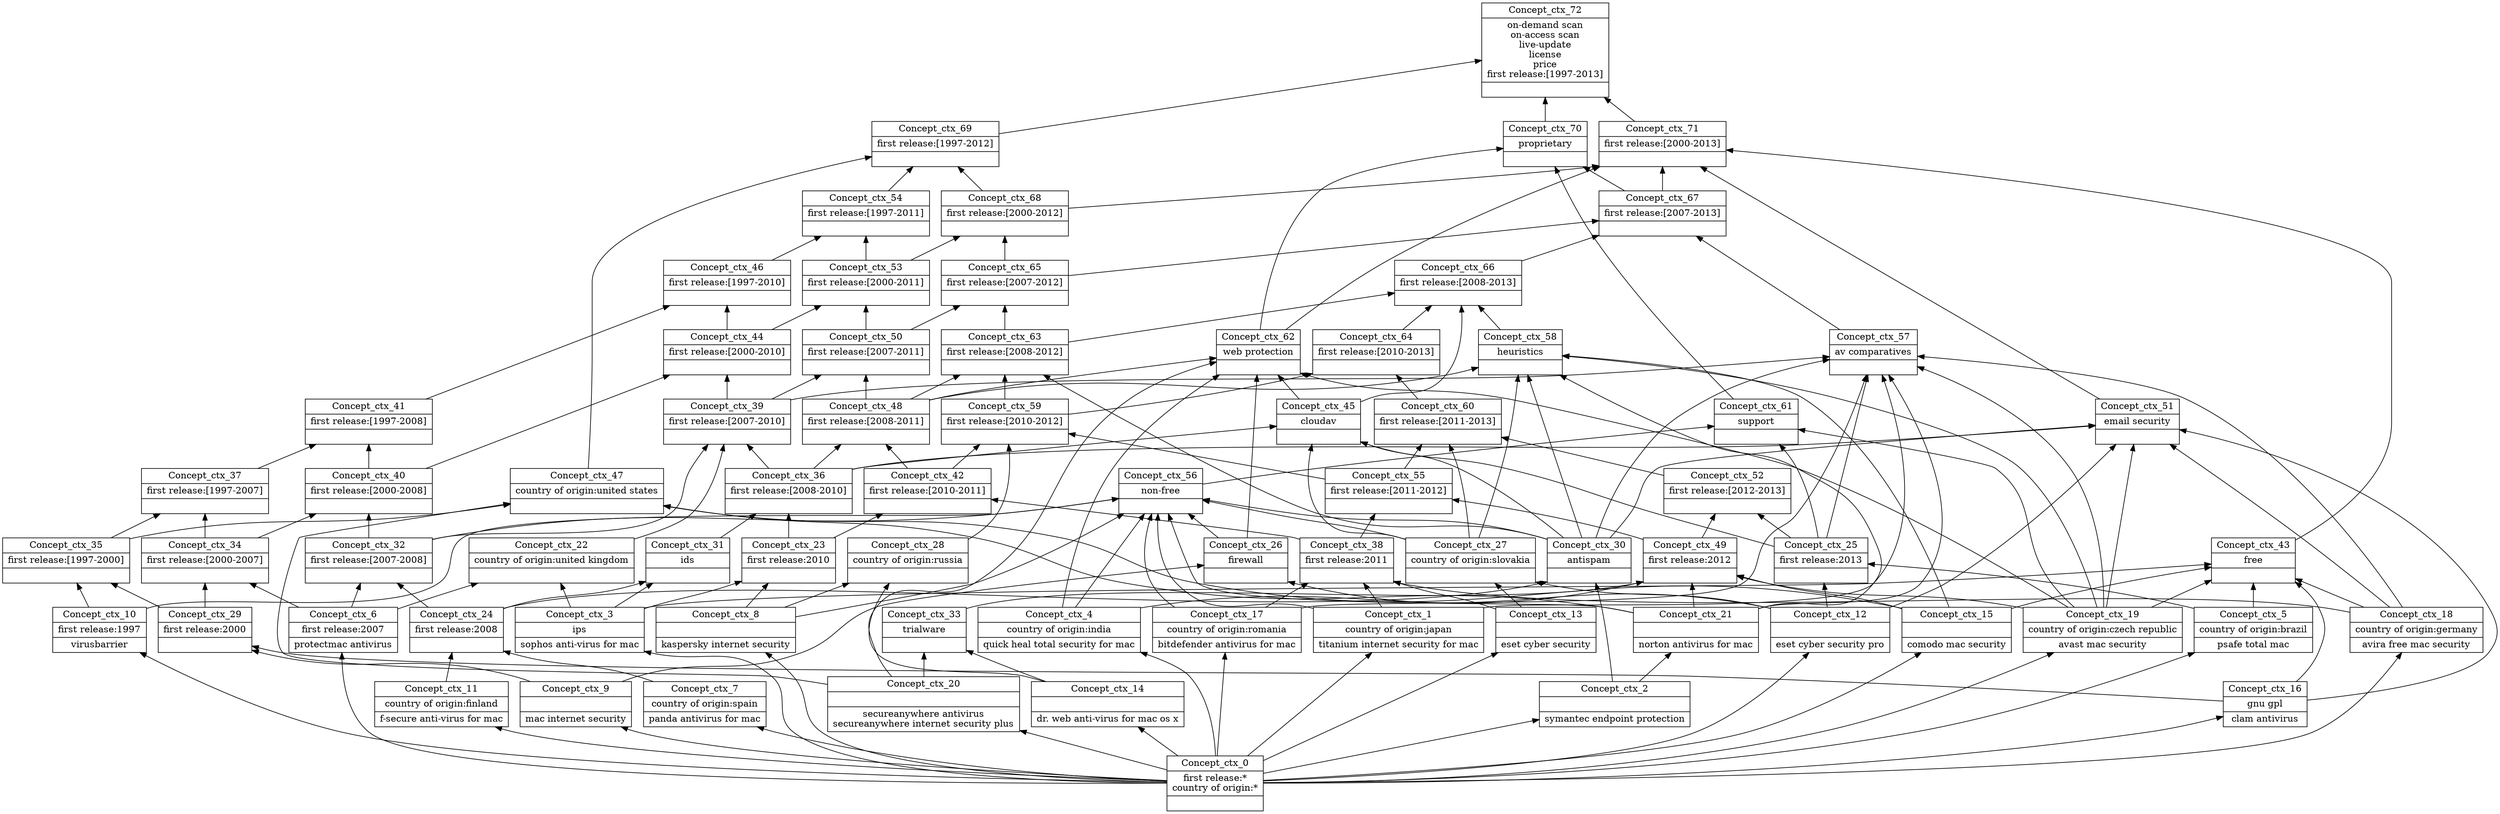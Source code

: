 digraph G { 
	rankdir=BT;
subgraph ctx { 
label="ctx";
1 [shape=record,label="{Concept_ctx_0|first release:*\ncountry of origin:*\n|}"];
2 [shape=record,label="{Concept_ctx_16|gnu gpl\n|clam antivirus\n}"];
3 [shape=record,label="{Concept_ctx_19|country of origin:czech republic\n|avast mac security\n}"];
4 [shape=record,label="{Concept_ctx_5|country of origin:brazil\n|psafe total mac\n}"];
5 [shape=record,label="{Concept_ctx_12||eset cyber security pro\n}"];
6 [shape=record,label="{Concept_ctx_10|first release:1997\n|virusbarrier\n}"];
7 [shape=record,label="{Concept_ctx_9||mac internet security\n}"];
8 [shape=record,label="{Concept_ctx_6|first release:2007\n|protectmac antivirus\n}"];
9 [shape=record,label="{Concept_ctx_8||kaspersky internet security\n}"];
10 [shape=record,label="{Concept_ctx_18|country of origin:germany\n|avira free mac security\n}"];
11 [shape=record,label="{Concept_ctx_13||eset cyber security\n}"];
12 [shape=record,label="{Concept_ctx_2||symantec endpoint protection\n}"];
13 [shape=record,label="{Concept_ctx_3|ips\n|sophos anti-virus for mac\n}"];
14 [shape=record,label="{Concept_ctx_17|country of origin:romania\n|bitdefender antivirus for mac\n}"];
15 [shape=record,label="{Concept_ctx_15||comodo mac security\n}"];
16 [shape=record,label="{Concept_ctx_14||dr. web anti-virus for mac os x\n}"];
17 [shape=record,label="{Concept_ctx_11|country of origin:finland\n|f-secure anti-virus for mac\n}"];
18 [shape=record,label="{Concept_ctx_7|country of origin:spain\n|panda antivirus for mac\n}"];
19 [shape=record,label="{Concept_ctx_4|country of origin:india\n|quick heal total security for mac\n}"];
20 [shape=record,label="{Concept_ctx_1|country of origin:japan\n|titanium internet security for mac\n}"];
21 [shape=record,label="{Concept_ctx_24|first release:2008\n|}"];
22 [shape=record,label="{Concept_ctx_20||secureanywhere antivirus\nsecureanywhere internet security plus\n}"];
23 [shape=record,label="{Concept_ctx_29|first release:2000\n|}"];
24 [shape=record,label="{Concept_ctx_23|first release:2010\n|}"];
25 [shape=record,label="{Concept_ctx_26|firewall\n|}"];
26 [shape=record,label="{Concept_ctx_21||norton antivirus for mac\n}"];
27 [shape=record,label="{Concept_ctx_25|first release:2013\n|}"];
28 [shape=record,label="{Concept_ctx_28|country of origin:russia\n|}"];
29 [shape=record,label="{Concept_ctx_27|country of origin:slovakia\n|}"];
30 [shape=record,label="{Concept_ctx_22|country of origin:united kingdom\n|}"];
31 [shape=record,label="{Concept_ctx_30|antispam\n|}"];
32 [shape=record,label="{Concept_ctx_33|trialware\n|}"];
33 [shape=record,label="{Concept_ctx_35|first release:[1997-2000]\n|}"];
34 [shape=record,label="{Concept_ctx_34|first release:[2000-2007]\n|}"];
35 [shape=record,label="{Concept_ctx_31|ids\n|}"];
36 [shape=record,label="{Concept_ctx_32|first release:[2007-2008]\n|}"];
37 [shape=record,label="{Concept_ctx_38|first release:2011\n|}"];
38 [shape=record,label="{Concept_ctx_36|first release:[2008-2010]\n|}"];
39 [shape=record,label="{Concept_ctx_37|first release:[1997-2007]\n|}"];
40 [shape=record,label="{Concept_ctx_40|first release:[2000-2008]\n|}"];
41 [shape=record,label="{Concept_ctx_39|first release:[2007-2010]\n|}"];
42 [shape=record,label="{Concept_ctx_43|free\n|}"];
43 [shape=record,label="{Concept_ctx_42|first release:[2010-2011]\n|}"];
44 [shape=record,label="{Concept_ctx_41|first release:[1997-2008]\n|}"];
45 [shape=record,label="{Concept_ctx_44|first release:[2000-2010]\n|}"];
46 [shape=record,label="{Concept_ctx_45|cloudav\n|}"];
47 [shape=record,label="{Concept_ctx_49|first release:2012\n|}"];
48 [shape=record,label="{Concept_ctx_48|first release:[2008-2011]\n|}"];
49 [shape=record,label="{Concept_ctx_46|first release:[1997-2010]\n|}"];
50 [shape=record,label="{Concept_ctx_47|country of origin:united states\n|}"];
51 [shape=record,label="{Concept_ctx_51|email security\n|}"];
52 [shape=record,label="{Concept_ctx_50|first release:[2007-2011]\n|}"];
53 [shape=record,label="{Concept_ctx_52|first release:[2012-2013]\n|}"];
54 [shape=record,label="{Concept_ctx_53|first release:[2000-2011]\n|}"];
55 [shape=record,label="{Concept_ctx_55|first release:[2011-2012]\n|}"];
56 [shape=record,label="{Concept_ctx_54|first release:[1997-2011]\n|}"];
57 [shape=record,label="{Concept_ctx_58|heuristics\n|}"];
58 [shape=record,label="{Concept_ctx_57|av comparatives\n|}"];
59 [shape=record,label="{Concept_ctx_56|non-free\n|}"];
60 [shape=record,label="{Concept_ctx_59|first release:[2010-2012]\n|}"];
61 [shape=record,label="{Concept_ctx_60|first release:[2011-2013]\n|}"];
62 [shape=record,label="{Concept_ctx_61|support\n|}"];
63 [shape=record,label="{Concept_ctx_62|web protection\n|}"];
64 [shape=record,label="{Concept_ctx_63|first release:[2008-2012]\n|}"];
65 [shape=record,label="{Concept_ctx_64|first release:[2010-2013]\n|}"];
66 [shape=record,label="{Concept_ctx_65|first release:[2007-2012]\n|}"];
67 [shape=record,label="{Concept_ctx_66|first release:[2008-2013]\n|}"];
68 [shape=record,label="{Concept_ctx_68|first release:[2000-2012]\n|}"];
69 [shape=record,label="{Concept_ctx_67|first release:[2007-2013]\n|}"];
70 [shape=record,label="{Concept_ctx_69|first release:[1997-2012]\n|}"];
71 [shape=record,label="{Concept_ctx_70|proprietary\n|}"];
72 [shape=record,label="{Concept_ctx_71|first release:[2000-2013]\n|}"];
73 [shape=record,label="{Concept_ctx_72|on-demand scan\non-access scan\nlive-update\nlicense\nprice\nfirst release:[1997-2013]\n|}"];
	1 -> 2
	1 -> 3
	1 -> 4
	1 -> 5
	1 -> 6
	1 -> 7
	1 -> 8
	1 -> 9
	1 -> 10
	1 -> 11
	1 -> 12
	1 -> 13
	1 -> 14
	1 -> 15
	1 -> 16
	1 -> 17
	1 -> 18
	1 -> 19
	1 -> 20
	18 -> 21
	17 -> 21
	1 -> 22
	2 -> 23
	7 -> 23
	9 -> 24
	13 -> 24
	5 -> 25
	7 -> 25
	12 -> 26
	4 -> 27
	5 -> 27
	9 -> 28
	16 -> 28
	5 -> 29
	11 -> 29
	8 -> 30
	13 -> 30
	12 -> 31
	21 -> 31
	22 -> 32
	16 -> 32
	6 -> 33
	23 -> 33
	8 -> 34
	23 -> 34
	13 -> 35
	21 -> 35
	8 -> 36
	21 -> 36
	10 -> 37
	20 -> 37
	11 -> 37
	14 -> 37
	24 -> 38
	35 -> 38
	33 -> 39
	34 -> 39
	36 -> 40
	34 -> 40
	36 -> 41
	38 -> 41
	30 -> 41
	10 -> 42
	4 -> 42
	15 -> 42
	3 -> 42
	2 -> 42
	13 -> 42
	24 -> 43
	37 -> 43
	40 -> 44
	39 -> 44
	41 -> 45
	40 -> 45
	27 -> 46
	29 -> 46
	31 -> 46
	38 -> 46
	19 -> 47
	32 -> 47
	15 -> 47
	3 -> 47
	26 -> 47
	43 -> 48
	38 -> 48
	44 -> 49
	45 -> 49
	33 -> 50
	22 -> 50
	15 -> 50
	26 -> 50
	10 -> 51
	5 -> 51
	3 -> 51
	2 -> 51
	31 -> 51
	38 -> 51
	48 -> 52
	41 -> 52
	27 -> 53
	47 -> 53
	52 -> 54
	45 -> 54
	37 -> 55
	47 -> 55
	49 -> 56
	54 -> 56
	29 -> 57
	15 -> 57
	48 -> 57
	3 -> 57
	26 -> 57
	31 -> 57
	27 -> 58
	10 -> 58
	20 -> 58
	3 -> 58
	14 -> 58
	26 -> 58
	41 -> 58
	31 -> 58
	36 -> 59
	29 -> 59
	19 -> 59
	20 -> 59
	9 -> 59
	25 -> 59
	14 -> 59
	26 -> 59
	31 -> 59
	6 -> 59
	43 -> 60
	28 -> 60
	55 -> 60
	29 -> 61
	53 -> 61
	55 -> 61
	27 -> 62
	59 -> 62
	3 -> 62
	19 -> 63
	46 -> 63
	22 -> 63
	3 -> 63
	25 -> 63
	48 -> 63
	48 -> 64
	31 -> 64
	60 -> 64
	61 -> 65
	60 -> 65
	64 -> 66
	52 -> 66
	57 -> 67
	46 -> 67
	65 -> 67
	64 -> 67
	66 -> 68
	54 -> 68
	67 -> 69
	66 -> 69
	58 -> 69
	56 -> 70
	50 -> 70
	68 -> 70
	62 -> 71
	63 -> 71
	69 -> 71
	69 -> 72
	63 -> 72
	51 -> 72
	42 -> 72
	68 -> 72
	71 -> 73
	70 -> 73
	72 -> 73
}
}